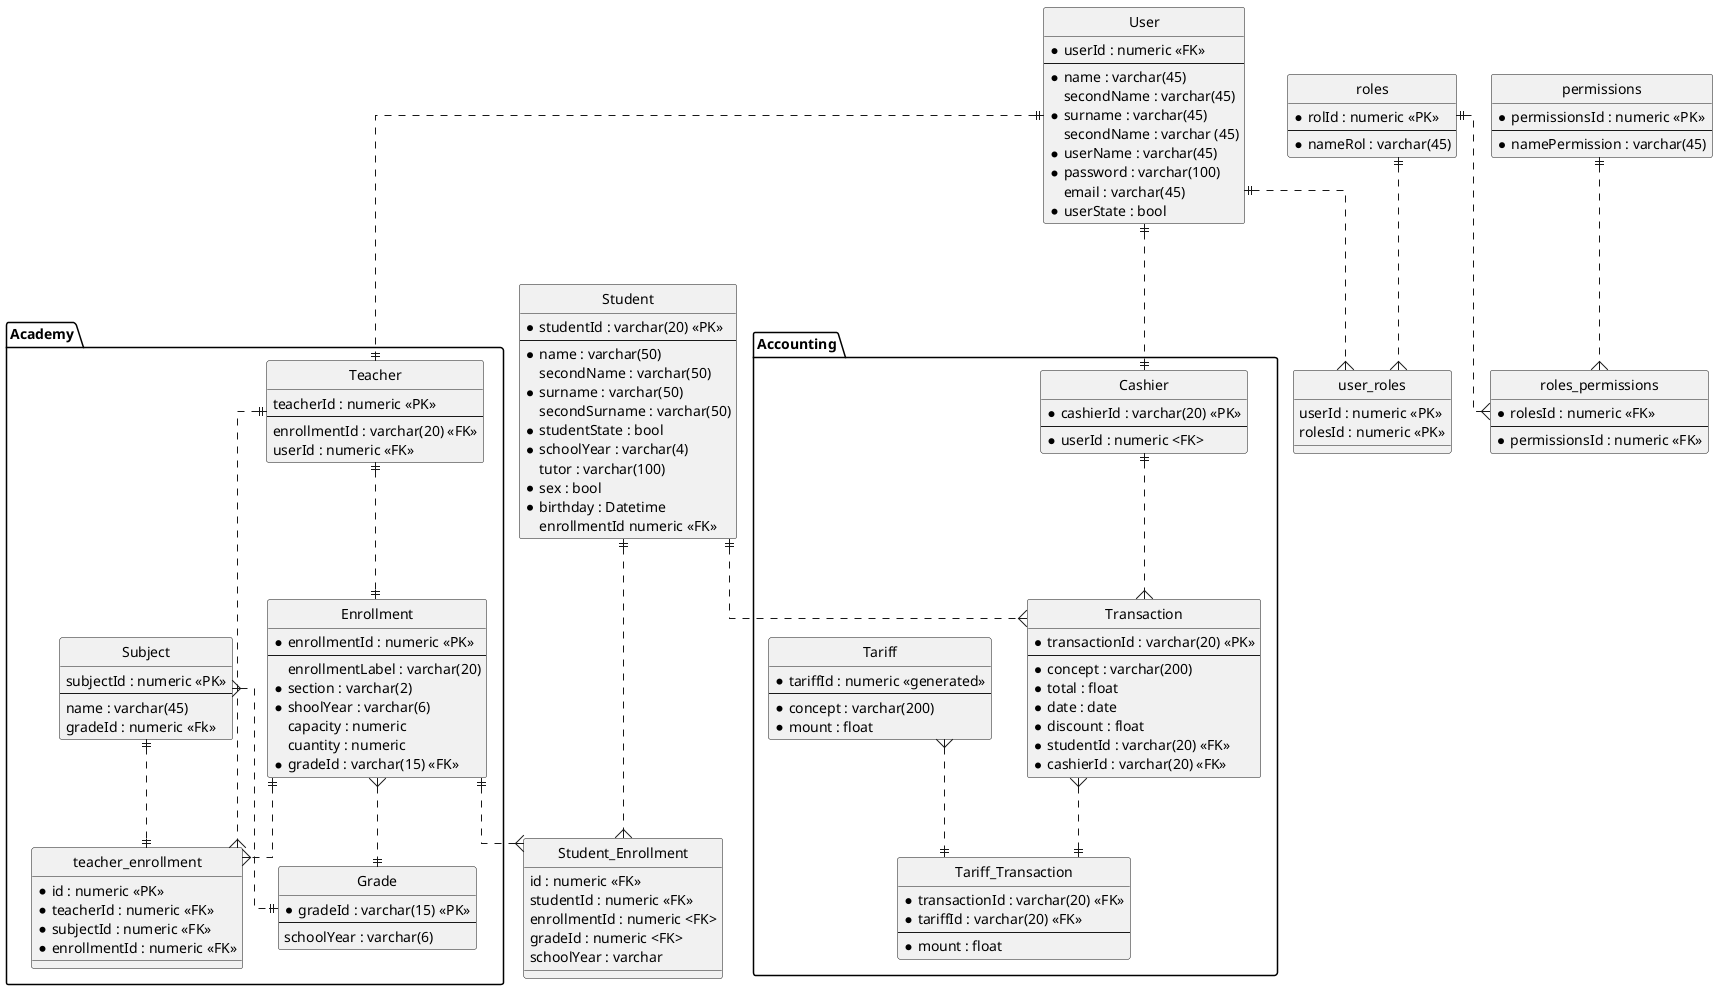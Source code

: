 @startuml

hide circle
skinparam linetype ortho

package Accounting{

entity "Cashier" as CASHIER 
{
    * cashierId : varchar(20) <<PK>>
    --
    * userId : numeric <FK>
}

entity "Tariff" as TARIFF
{
    * tariffId : numeric <<generated>>
    --
    * concept : varchar(200)
    * mount : float
}

entity "Tariff_Transaction" as TARIFF_TRANSACTION
{
    * transactionId : varchar(20) <<FK>>
    * tariffId : varchar(20) <<FK>>
    --
    * mount : float
}

entity "Transaction" as TRANSACTION
{
    * transactionId : varchar(20) <<PK>> 
    --
    * concept : varchar(200)
    * total : float
    * date : date
    * discount : float
    * studentId : varchar(20) <<FK>>
    * cashierId : varchar(20) <<FK>>
}

}

entity "User" AS USER
{
    * userId : numeric <<FK>>
    --
    * name : varchar(45)
    secondName : varchar(45)
    * surname : varchar(45)
    secondName : varchar (45)
    * userName : varchar(45)
    * password : varchar(100)
    email : varchar(45)
    * userState : bool
}
 
entity "roles" AS ROLES
{
    * rolId : numeric <<PK>>
    --
    * nameRol : varchar(45)
}

entity "permissions" AS PERMISSIONS
{
    * permissionsId : numeric <<PK>>
    --
    * namePermission : varchar(45)
}

entity "roles_permissions" AS ROLES_PERMISSIONS
{
    * rolesId : numeric <<FK>>
    --
    * permissionsId : numeric <<FK>>
}

entity "user_roles" AS USER_ROLES
{
    userId : numeric <<PK>>
    rolesId : numeric <<PK>>
}

'////////////////////////////////////////////////

package Academy{

    entity "Enrollment" as ENROLLMENT
{
    * enrollmentId : numeric <<PK>>
    --
    enrollmentLabel : varchar(20)
    * section : varchar(2)
    * shoolYear : varchar(6)
    capacity : numeric
    cuantity : numeric
    * gradeId : varchar(15) <<FK>>
}

entity "Grade" AS GRADE
{
    *gradeId : varchar(15) <<PK>>
    --
    schoolYear : varchar(6)
}

entity "Subject" AS SUBJECT
{
    subjectId : numeric <<PK>>
    --
    name : varchar(45)
    gradeId : numeric <<Fk>>
}

entity "Teacher" AS TEACHER
{
    teacherId : numeric <<PK>>
    --
    enrollmentId : varchar(20) <<FK>>
    userId : numeric <<FK>>
}

entity "teacher_enrollment" AS TEACHER_ENROLLMENT
{
    * id : numeric <<PK>>
    * teacherId : numeric <<FK>>
    * subjectId : numeric <<FK>>
    * enrollmentId : numeric <<FK>>
}

}
entity "Student" as STUDENT
{
    * studentId : varchar(20) <<PK>>
    --
    * name : varchar(50)
    secondName : varchar(50)
    * surname : varchar(50)
    secondSurname : varchar(50)
    * studentState : bool
    * schoolYear : varchar(4)
    tutor : varchar(100)
    * sex : bool
    * birthday : Datetime
    enrollmentId numeric <<FK>>
}

entity "Student_Enrollment" AS STUDENT_ENROLLMENT
{
    id : numeric <<FK>>
    studentId : numeric <<FK>>
    enrollmentId : numeric <FK>
    gradeId : numeric <FK>
    schoolYear : varchar
}




ENROLLMENT }..|| GRADE
SUBJECT }..|| GRADE
TEACHER ||..|| ENROLLMENT
SUBJECT ||..|| TEACHER_ENROLLMENT
ENROLLMENT ||..{TEACHER_ENROLLMENT
TEACHER ||..{TEACHER_ENROLLMENT

STUDENT ||..{ TRANSACTION

USER ||..{ USER_ROLES
ROLES ||..{USER_ROLES
ROLES ||..{ ROLES_PERMISSIONS
PERMISSIONS ||..{ ROLES_PERMISSIONS

CASHIER ||..{ TRANSACTION
TARIFF }..|| TARIFF_TRANSACTION
TRANSACTION }..|| TARIFF_TRANSACTION

STUDENT ||..{ STUDENT_ENROLLMENT
ENROLLMENT ||..{ STUDENT_ENROLLMENT

USER ||..||CASHIER
USER ||..|| TEACHER

@enduml